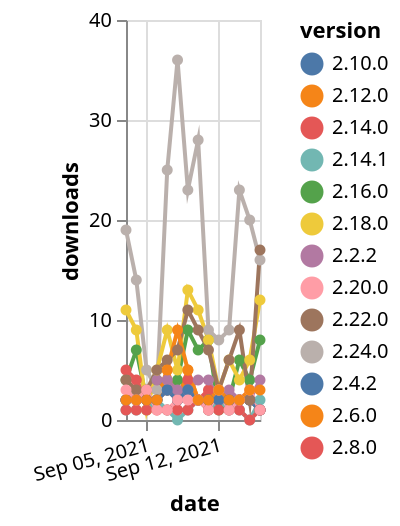 {"$schema": "https://vega.github.io/schema/vega-lite/v5.json", "description": "A simple bar chart with embedded data.", "data": {"values": [{"date": "2021-09-03", "total": 3548, "delta": 4, "version": "2.16.0"}, {"date": "2021-09-04", "total": 3555, "delta": 7, "version": "2.16.0"}, {"date": "2021-09-05", "total": 3557, "delta": 2, "version": "2.16.0"}, {"date": "2021-09-06", "total": 3561, "delta": 4, "version": "2.16.0"}, {"date": "2021-09-07", "total": 3564, "delta": 3, "version": "2.16.0"}, {"date": "2021-09-08", "total": 3568, "delta": 4, "version": "2.16.0"}, {"date": "2021-09-09", "total": 3577, "delta": 9, "version": "2.16.0"}, {"date": "2021-09-10", "total": 3584, "delta": 7, "version": "2.16.0"}, {"date": "2021-09-11", "total": 3592, "delta": 8, "version": "2.16.0"}, {"date": "2021-09-12", "total": 3593, "delta": 1, "version": "2.16.0"}, {"date": "2021-09-13", "total": 3595, "delta": 2, "version": "2.16.0"}, {"date": "2021-09-14", "total": 3601, "delta": 6, "version": "2.16.0"}, {"date": "2021-09-15", "total": 3605, "delta": 4, "version": "2.16.0"}, {"date": "2021-09-16", "total": 3613, "delta": 8, "version": "2.16.0"}, {"date": "2021-09-03", "total": 3532, "delta": 5, "version": "2.8.0"}, {"date": "2021-09-04", "total": 3536, "delta": 4, "version": "2.8.0"}, {"date": "2021-09-05", "total": 3538, "delta": 2, "version": "2.8.0"}, {"date": "2021-09-06", "total": 3540, "delta": 2, "version": "2.8.0"}, {"date": "2021-09-07", "total": 3543, "delta": 3, "version": "2.8.0"}, {"date": "2021-09-08", "total": 3545, "delta": 2, "version": "2.8.0"}, {"date": "2021-09-09", "total": 3549, "delta": 4, "version": "2.8.0"}, {"date": "2021-09-10", "total": 3551, "delta": 2, "version": "2.8.0"}, {"date": "2021-09-11", "total": 3554, "delta": 3, "version": "2.8.0"}, {"date": "2021-09-12", "total": 3556, "delta": 2, "version": "2.8.0"}, {"date": "2021-09-13", "total": 3558, "delta": 2, "version": "2.8.0"}, {"date": "2021-09-14", "total": 3560, "delta": 2, "version": "2.8.0"}, {"date": "2021-09-15", "total": 3562, "delta": 2, "version": "2.8.0"}, {"date": "2021-09-16", "total": 3563, "delta": 1, "version": "2.8.0"}, {"date": "2021-09-03", "total": 6183, "delta": 2, "version": "2.6.0"}, {"date": "2021-09-04", "total": 6185, "delta": 2, "version": "2.6.0"}, {"date": "2021-09-05", "total": 6187, "delta": 2, "version": "2.6.0"}, {"date": "2021-09-06", "total": 6189, "delta": 2, "version": "2.6.0"}, {"date": "2021-09-07", "total": 6194, "delta": 5, "version": "2.6.0"}, {"date": "2021-09-08", "total": 6196, "delta": 2, "version": "2.6.0"}, {"date": "2021-09-09", "total": 6201, "delta": 5, "version": "2.6.0"}, {"date": "2021-09-10", "total": 6203, "delta": 2, "version": "2.6.0"}, {"date": "2021-09-11", "total": 6205, "delta": 2, "version": "2.6.0"}, {"date": "2021-09-12", "total": 6207, "delta": 2, "version": "2.6.0"}, {"date": "2021-09-13", "total": 6209, "delta": 2, "version": "2.6.0"}, {"date": "2021-09-14", "total": 6211, "delta": 2, "version": "2.6.0"}, {"date": "2021-09-15", "total": 6213, "delta": 2, "version": "2.6.0"}, {"date": "2021-09-16", "total": 6214, "delta": 1, "version": "2.6.0"}, {"date": "2021-09-03", "total": 1715, "delta": 1, "version": "2.14.1"}, {"date": "2021-09-04", "total": 1716, "delta": 1, "version": "2.14.1"}, {"date": "2021-09-05", "total": 1717, "delta": 1, "version": "2.14.1"}, {"date": "2021-09-06", "total": 1719, "delta": 2, "version": "2.14.1"}, {"date": "2021-09-07", "total": 1720, "delta": 1, "version": "2.14.1"}, {"date": "2021-09-08", "total": 1720, "delta": 0, "version": "2.14.1"}, {"date": "2021-09-09", "total": 1721, "delta": 1, "version": "2.14.1"}, {"date": "2021-09-10", "total": 1723, "delta": 2, "version": "2.14.1"}, {"date": "2021-09-11", "total": 1724, "delta": 1, "version": "2.14.1"}, {"date": "2021-09-12", "total": 1726, "delta": 2, "version": "2.14.1"}, {"date": "2021-09-13", "total": 1727, "delta": 1, "version": "2.14.1"}, {"date": "2021-09-14", "total": 1728, "delta": 1, "version": "2.14.1"}, {"date": "2021-09-15", "total": 1728, "delta": 0, "version": "2.14.1"}, {"date": "2021-09-16", "total": 1730, "delta": 2, "version": "2.14.1"}, {"date": "2021-09-03", "total": 6967, "delta": 2, "version": "2.10.0"}, {"date": "2021-09-04", "total": 6969, "delta": 2, "version": "2.10.0"}, {"date": "2021-09-05", "total": 6971, "delta": 2, "version": "2.10.0"}, {"date": "2021-09-06", "total": 6973, "delta": 2, "version": "2.10.0"}, {"date": "2021-09-07", "total": 6976, "delta": 3, "version": "2.10.0"}, {"date": "2021-09-08", "total": 6978, "delta": 2, "version": "2.10.0"}, {"date": "2021-09-09", "total": 6981, "delta": 3, "version": "2.10.0"}, {"date": "2021-09-10", "total": 6983, "delta": 2, "version": "2.10.0"}, {"date": "2021-09-11", "total": 6985, "delta": 2, "version": "2.10.0"}, {"date": "2021-09-12", "total": 6987, "delta": 2, "version": "2.10.0"}, {"date": "2021-09-13", "total": 6989, "delta": 2, "version": "2.10.0"}, {"date": "2021-09-14", "total": 6991, "delta": 2, "version": "2.10.0"}, {"date": "2021-09-15", "total": 6993, "delta": 2, "version": "2.10.0"}, {"date": "2021-09-16", "total": 6994, "delta": 1, "version": "2.10.0"}, {"date": "2021-09-03", "total": 1044, "delta": 19, "version": "2.24.0"}, {"date": "2021-09-04", "total": 1058, "delta": 14, "version": "2.24.0"}, {"date": "2021-09-05", "total": 1063, "delta": 5, "version": "2.24.0"}, {"date": "2021-09-06", "total": 1066, "delta": 3, "version": "2.24.0"}, {"date": "2021-09-07", "total": 1091, "delta": 25, "version": "2.24.0"}, {"date": "2021-09-08", "total": 1127, "delta": 36, "version": "2.24.0"}, {"date": "2021-09-09", "total": 1150, "delta": 23, "version": "2.24.0"}, {"date": "2021-09-10", "total": 1178, "delta": 28, "version": "2.24.0"}, {"date": "2021-09-11", "total": 1187, "delta": 9, "version": "2.24.0"}, {"date": "2021-09-12", "total": 1195, "delta": 8, "version": "2.24.0"}, {"date": "2021-09-13", "total": 1204, "delta": 9, "version": "2.24.0"}, {"date": "2021-09-14", "total": 1227, "delta": 23, "version": "2.24.0"}, {"date": "2021-09-15", "total": 1247, "delta": 20, "version": "2.24.0"}, {"date": "2021-09-16", "total": 1263, "delta": 16, "version": "2.24.0"}, {"date": "2021-09-03", "total": 5688, "delta": 2, "version": "2.2.2"}, {"date": "2021-09-04", "total": 5690, "delta": 2, "version": "2.2.2"}, {"date": "2021-09-05", "total": 5692, "delta": 2, "version": "2.2.2"}, {"date": "2021-09-06", "total": 5696, "delta": 4, "version": "2.2.2"}, {"date": "2021-09-07", "total": 5700, "delta": 4, "version": "2.2.2"}, {"date": "2021-09-08", "total": 5703, "delta": 3, "version": "2.2.2"}, {"date": "2021-09-09", "total": 5706, "delta": 3, "version": "2.2.2"}, {"date": "2021-09-10", "total": 5710, "delta": 4, "version": "2.2.2"}, {"date": "2021-09-11", "total": 5714, "delta": 4, "version": "2.2.2"}, {"date": "2021-09-12", "total": 5716, "delta": 2, "version": "2.2.2"}, {"date": "2021-09-13", "total": 5719, "delta": 3, "version": "2.2.2"}, {"date": "2021-09-14", "total": 5721, "delta": 2, "version": "2.2.2"}, {"date": "2021-09-15", "total": 5723, "delta": 2, "version": "2.2.2"}, {"date": "2021-09-16", "total": 5727, "delta": 4, "version": "2.2.2"}, {"date": "2021-09-03", "total": 3077, "delta": 2, "version": "2.4.2"}, {"date": "2021-09-04", "total": 3079, "delta": 2, "version": "2.4.2"}, {"date": "2021-09-05", "total": 3081, "delta": 2, "version": "2.4.2"}, {"date": "2021-09-06", "total": 3083, "delta": 2, "version": "2.4.2"}, {"date": "2021-09-07", "total": 3086, "delta": 3, "version": "2.4.2"}, {"date": "2021-09-08", "total": 3088, "delta": 2, "version": "2.4.2"}, {"date": "2021-09-09", "total": 3091, "delta": 3, "version": "2.4.2"}, {"date": "2021-09-10", "total": 3093, "delta": 2, "version": "2.4.2"}, {"date": "2021-09-11", "total": 3095, "delta": 2, "version": "2.4.2"}, {"date": "2021-09-12", "total": 3097, "delta": 2, "version": "2.4.2"}, {"date": "2021-09-13", "total": 3099, "delta": 2, "version": "2.4.2"}, {"date": "2021-09-14", "total": 3101, "delta": 2, "version": "2.4.2"}, {"date": "2021-09-15", "total": 3103, "delta": 2, "version": "2.4.2"}, {"date": "2021-09-16", "total": 3104, "delta": 1, "version": "2.4.2"}, {"date": "2021-09-03", "total": 5200, "delta": 11, "version": "2.18.0"}, {"date": "2021-09-04", "total": 5209, "delta": 9, "version": "2.18.0"}, {"date": "2021-09-05", "total": 5210, "delta": 1, "version": "2.18.0"}, {"date": "2021-09-06", "total": 5215, "delta": 5, "version": "2.18.0"}, {"date": "2021-09-07", "total": 5224, "delta": 9, "version": "2.18.0"}, {"date": "2021-09-08", "total": 5229, "delta": 5, "version": "2.18.0"}, {"date": "2021-09-09", "total": 5242, "delta": 13, "version": "2.18.0"}, {"date": "2021-09-10", "total": 5253, "delta": 11, "version": "2.18.0"}, {"date": "2021-09-11", "total": 5261, "delta": 8, "version": "2.18.0"}, {"date": "2021-09-12", "total": 5264, "delta": 3, "version": "2.18.0"}, {"date": "2021-09-13", "total": 5270, "delta": 6, "version": "2.18.0"}, {"date": "2021-09-14", "total": 5274, "delta": 4, "version": "2.18.0"}, {"date": "2021-09-15", "total": 5280, "delta": 6, "version": "2.18.0"}, {"date": "2021-09-16", "total": 5292, "delta": 12, "version": "2.18.0"}, {"date": "2021-09-03", "total": 1917, "delta": 1, "version": "2.14.0"}, {"date": "2021-09-04", "total": 1918, "delta": 1, "version": "2.14.0"}, {"date": "2021-09-05", "total": 1919, "delta": 1, "version": "2.14.0"}, {"date": "2021-09-06", "total": 1920, "delta": 1, "version": "2.14.0"}, {"date": "2021-09-07", "total": 1921, "delta": 1, "version": "2.14.0"}, {"date": "2021-09-08", "total": 1922, "delta": 1, "version": "2.14.0"}, {"date": "2021-09-09", "total": 1923, "delta": 1, "version": "2.14.0"}, {"date": "2021-09-10", "total": 1925, "delta": 2, "version": "2.14.0"}, {"date": "2021-09-11", "total": 1926, "delta": 1, "version": "2.14.0"}, {"date": "2021-09-12", "total": 1927, "delta": 1, "version": "2.14.0"}, {"date": "2021-09-13", "total": 1928, "delta": 1, "version": "2.14.0"}, {"date": "2021-09-14", "total": 1929, "delta": 1, "version": "2.14.0"}, {"date": "2021-09-15", "total": 1929, "delta": 0, "version": "2.14.0"}, {"date": "2021-09-16", "total": 1930, "delta": 1, "version": "2.14.0"}, {"date": "2021-09-03", "total": 3915, "delta": 4, "version": "2.22.0"}, {"date": "2021-09-04", "total": 3918, "delta": 3, "version": "2.22.0"}, {"date": "2021-09-05", "total": 3921, "delta": 3, "version": "2.22.0"}, {"date": "2021-09-06", "total": 3926, "delta": 5, "version": "2.22.0"}, {"date": "2021-09-07", "total": 3932, "delta": 6, "version": "2.22.0"}, {"date": "2021-09-08", "total": 3939, "delta": 7, "version": "2.22.0"}, {"date": "2021-09-09", "total": 3950, "delta": 11, "version": "2.22.0"}, {"date": "2021-09-10", "total": 3959, "delta": 9, "version": "2.22.0"}, {"date": "2021-09-11", "total": 3966, "delta": 7, "version": "2.22.0"}, {"date": "2021-09-12", "total": 3969, "delta": 3, "version": "2.22.0"}, {"date": "2021-09-13", "total": 3975, "delta": 6, "version": "2.22.0"}, {"date": "2021-09-14", "total": 3984, "delta": 9, "version": "2.22.0"}, {"date": "2021-09-15", "total": 3986, "delta": 2, "version": "2.22.0"}, {"date": "2021-09-16", "total": 4003, "delta": 17, "version": "2.22.0"}, {"date": "2021-09-03", "total": 1477, "delta": 3, "version": "2.20.0"}, {"date": "2021-09-04", "total": 1479, "delta": 2, "version": "2.20.0"}, {"date": "2021-09-05", "total": 1482, "delta": 3, "version": "2.20.0"}, {"date": "2021-09-06", "total": 1483, "delta": 1, "version": "2.20.0"}, {"date": "2021-09-07", "total": 1484, "delta": 1, "version": "2.20.0"}, {"date": "2021-09-08", "total": 1486, "delta": 2, "version": "2.20.0"}, {"date": "2021-09-09", "total": 1488, "delta": 2, "version": "2.20.0"}, {"date": "2021-09-10", "total": 1490, "delta": 2, "version": "2.20.0"}, {"date": "2021-09-11", "total": 1491, "delta": 1, "version": "2.20.0"}, {"date": "2021-09-12", "total": 1494, "delta": 3, "version": "2.20.0"}, {"date": "2021-09-13", "total": 1495, "delta": 1, "version": "2.20.0"}, {"date": "2021-09-14", "total": 1497, "delta": 2, "version": "2.20.0"}, {"date": "2021-09-15", "total": 1500, "delta": 3, "version": "2.20.0"}, {"date": "2021-09-16", "total": 1501, "delta": 1, "version": "2.20.0"}, {"date": "2021-09-03", "total": 5139, "delta": 2, "version": "2.12.0"}, {"date": "2021-09-04", "total": 5141, "delta": 2, "version": "2.12.0"}, {"date": "2021-09-05", "total": 5143, "delta": 2, "version": "2.12.0"}, {"date": "2021-09-06", "total": 5145, "delta": 2, "version": "2.12.0"}, {"date": "2021-09-07", "total": 5150, "delta": 5, "version": "2.12.0"}, {"date": "2021-09-08", "total": 5159, "delta": 9, "version": "2.12.0"}, {"date": "2021-09-09", "total": 5164, "delta": 5, "version": "2.12.0"}, {"date": "2021-09-10", "total": 5166, "delta": 2, "version": "2.12.0"}, {"date": "2021-09-11", "total": 5168, "delta": 2, "version": "2.12.0"}, {"date": "2021-09-12", "total": 5171, "delta": 3, "version": "2.12.0"}, {"date": "2021-09-13", "total": 5173, "delta": 2, "version": "2.12.0"}, {"date": "2021-09-14", "total": 5175, "delta": 2, "version": "2.12.0"}, {"date": "2021-09-15", "total": 5178, "delta": 3, "version": "2.12.0"}, {"date": "2021-09-16", "total": 5181, "delta": 3, "version": "2.12.0"}]}, "width": "container", "mark": {"type": "line", "point": {"filled": true}}, "encoding": {"x": {"field": "date", "type": "temporal", "timeUnit": "yearmonthdate", "title": "date", "axis": {"labelAngle": -15}}, "y": {"field": "delta", "type": "quantitative", "title": "downloads"}, "color": {"field": "version", "type": "nominal"}, "tooltip": {"field": "delta"}}}